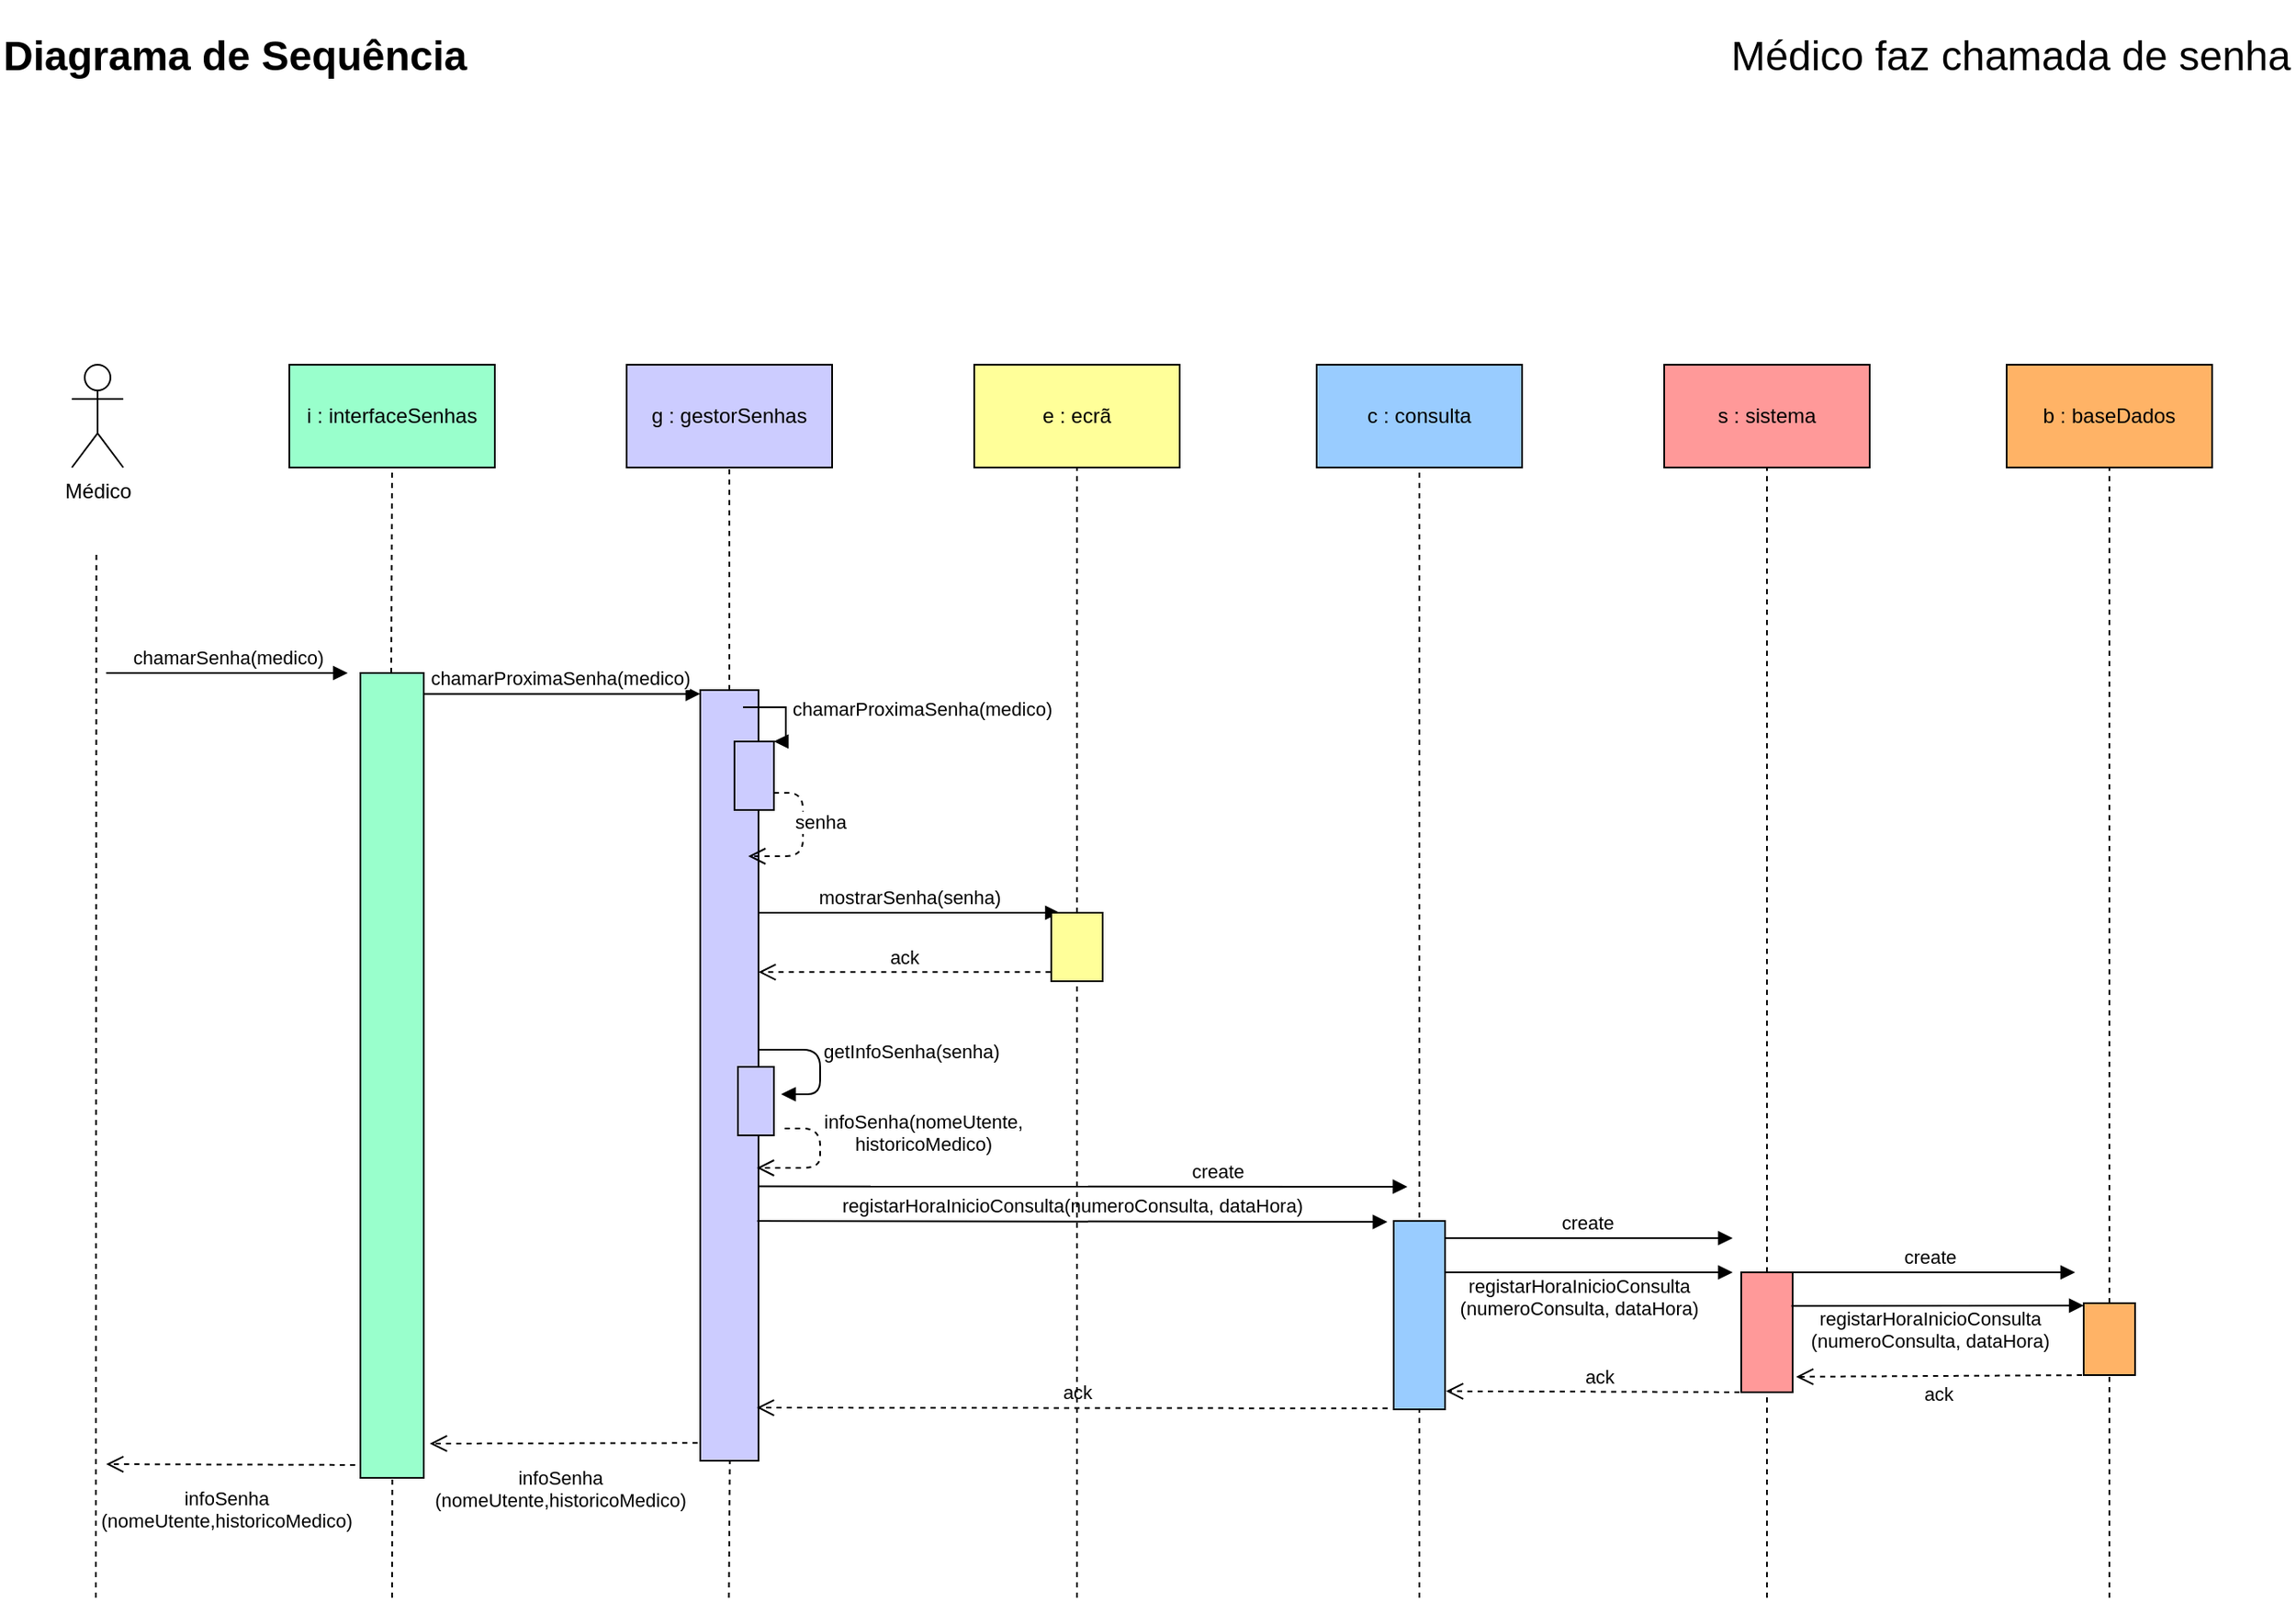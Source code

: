<mxfile version="14.2.7" type="google"><diagram id="KPWpJJTXzwz5KtmeBZoL" name="Page-1"><mxGraphModel dx="868" dy="425" grid="1" gridSize="10" guides="1" tooltips="1" connect="1" arrows="1" fold="1" page="1" pageScale="1" pageWidth="1654" pageHeight="1169" math="0" shadow="0"><root><mxCell id="0"/><mxCell id="1" parent="0"/><mxCell id="zjLNptAEmg7jdQ91Zu3a-8" value="mostrarSenha(senha)" style="html=1;verticalAlign=bottom;endArrow=block;" parent="1" edge="1"><mxGeometry width="80" relative="1" as="geometry"><mxPoint x="602" y="670" as="sourcePoint"/><mxPoint x="779" y="670" as="targetPoint"/></mxGeometry></mxCell><mxCell id="zjLNptAEmg7jdQ91Zu3a-1" value="chamarSenha(medico)" style="html=1;verticalAlign=bottom;endArrow=block;entryX=-0.2;entryY=0;entryDx=0;entryDy=0;entryPerimeter=0;" parent="1" target="zjLNptAEmg7jdQ91Zu3a-2" edge="1"><mxGeometry width="80" relative="1" as="geometry"><mxPoint x="222" y="530" as="sourcePoint"/><mxPoint x="369" y="530" as="targetPoint"/></mxGeometry></mxCell><mxCell id="zjLNptAEmg7jdQ91Zu3a-3" value="" style="html=1;points=[];perimeter=orthogonalPerimeter;fillColor=#CCCCFF;" parent="1" vertex="1"><mxGeometry x="569" y="540" width="34" height="450" as="geometry"/></mxCell><mxCell id="zjLNptAEmg7jdQ91Zu3a-4" value="chamarProximaSenha(medico)" style="html=1;verticalAlign=bottom;endArrow=block;exitX=0.956;exitY=0.026;exitDx=0;exitDy=0;exitPerimeter=0;" parent="1" source="zjLNptAEmg7jdQ91Zu3a-2" target="zjLNptAEmg7jdQ91Zu3a-3" edge="1"><mxGeometry width="80" relative="1" as="geometry"><mxPoint x="399" y="540" as="sourcePoint"/><mxPoint x="479" y="540" as="targetPoint"/></mxGeometry></mxCell><mxCell id="zjLNptAEmg7jdQ91Zu3a-5" value="" style="html=1;points=[];perimeter=orthogonalPerimeter;fillColor=#CCCCFF;" parent="1" vertex="1"><mxGeometry x="588.97" y="570" width="23.03" height="40" as="geometry"/></mxCell><mxCell id="zjLNptAEmg7jdQ91Zu3a-6" value="chamarProximaSenha(medico)" style="edgeStyle=orthogonalEdgeStyle;html=1;align=left;spacingLeft=2;endArrow=block;rounded=0;entryX=1;entryY=0;" parent="1" target="zjLNptAEmg7jdQ91Zu3a-5" edge="1"><mxGeometry relative="1" as="geometry"><mxPoint x="593.97" y="550" as="sourcePoint"/><Array as="points"><mxPoint x="618.97" y="550"/></Array></mxGeometry></mxCell><mxCell id="zjLNptAEmg7jdQ91Zu3a-7" value="senha" style="html=1;verticalAlign=bottom;endArrow=open;dashed=1;endSize=8;" parent="1" edge="1"><mxGeometry x="0.003" y="10" relative="1" as="geometry"><mxPoint x="612" y="600" as="sourcePoint"/><mxPoint x="597" y="637" as="targetPoint"/><Array as="points"><mxPoint x="629" y="600"/><mxPoint x="629" y="637"/></Array><mxPoint as="offset"/></mxGeometry></mxCell><mxCell id="zjLNptAEmg7jdQ91Zu3a-10" value="ack" style="html=1;verticalAlign=bottom;endArrow=open;dashed=1;endSize=8;exitX=-0.011;exitY=0.867;exitDx=0;exitDy=0;exitPerimeter=0;" parent="1" source="zjLNptAEmg7jdQ91Zu3a-9" target="zjLNptAEmg7jdQ91Zu3a-3" edge="1"><mxGeometry relative="1" as="geometry"><mxPoint x="749" y="690" as="sourcePoint"/><mxPoint x="669" y="690" as="targetPoint"/><Array as="points"/></mxGeometry></mxCell><mxCell id="zjLNptAEmg7jdQ91Zu3a-11" value="getInfoSenha(senha)" style="html=1;verticalAlign=bottom;endArrow=block;entryX=1.2;entryY=0.4;entryDx=0;entryDy=0;entryPerimeter=0;" parent="1" target="zjLNptAEmg7jdQ91Zu3a-12" edge="1"><mxGeometry x="0.085" y="53" width="80" relative="1" as="geometry"><mxPoint x="603" y="750" as="sourcePoint"/><mxPoint x="669" y="750" as="targetPoint"/><Array as="points"><mxPoint x="639" y="750"/><mxPoint x="639" y="776"/></Array><mxPoint as="offset"/></mxGeometry></mxCell><mxCell id="zjLNptAEmg7jdQ91Zu3a-12" value="" style="html=1;points=[];perimeter=orthogonalPerimeter;fillColor=#CCCCFF;" parent="1" vertex="1"><mxGeometry x="591" y="760" width="21" height="40" as="geometry"/></mxCell><mxCell id="zjLNptAEmg7jdQ91Zu3a-13" value="infoSenha(nomeUtente,&lt;br&gt;historicoMedico)" style="html=1;verticalAlign=bottom;endArrow=open;dashed=1;endSize=8;exitX=1.3;exitY=0.9;exitDx=0;exitDy=0;exitPerimeter=0;" parent="1" source="zjLNptAEmg7jdQ91Zu3a-12" edge="1"><mxGeometry x="-0.03" y="60" relative="1" as="geometry"><mxPoint x="676" y="819" as="sourcePoint"/><mxPoint x="602" y="819" as="targetPoint"/><Array as="points"><mxPoint x="639" y="796"/><mxPoint x="639" y="819"/></Array><mxPoint as="offset"/></mxGeometry></mxCell><mxCell id="zjLNptAEmg7jdQ91Zu3a-14" value="infoSenha&lt;br&gt;(nomeUtente,historicoMedico)" style="html=1;verticalAlign=bottom;endArrow=open;dashed=1;endSize=8;exitX=-0.046;exitY=0.977;exitDx=0;exitDy=0;exitPerimeter=0;" parent="1" source="zjLNptAEmg7jdQ91Zu3a-3" edge="1"><mxGeometry x="0.036" y="42" relative="1" as="geometry"><mxPoint x="542" y="980" as="sourcePoint"/><mxPoint x="411" y="980" as="targetPoint"/><mxPoint as="offset"/></mxGeometry></mxCell><mxCell id="zjLNptAEmg7jdQ91Zu3a-15" value="infoSenha&lt;br&gt;(nomeUtente,historicoMedico)" style="html=1;verticalAlign=bottom;endArrow=open;dashed=1;endSize=8;exitX=-0.083;exitY=0.984;exitDx=0;exitDy=0;exitPerimeter=0;" parent="1" source="zjLNptAEmg7jdQ91Zu3a-2" edge="1"><mxGeometry x="0.036" y="42" relative="1" as="geometry"><mxPoint x="379" y="990" as="sourcePoint"/><mxPoint x="222" y="992" as="targetPoint"/><mxPoint as="offset"/></mxGeometry></mxCell><mxCell id="zjLNptAEmg7jdQ91Zu3a-16" value="i : interfaceSenhas" style="rounded=0;whiteSpace=wrap;html=1;fillColor=#99FFCC;" parent="1" vertex="1"><mxGeometry x="329" y="350" width="120" height="60" as="geometry"/></mxCell><mxCell id="zjLNptAEmg7jdQ91Zu3a-17" value="e : ecrã" style="rounded=0;whiteSpace=wrap;html=1;fillColor=#FFFF99;" parent="1" vertex="1"><mxGeometry x="729" y="350" width="120" height="60" as="geometry"/></mxCell><mxCell id="zjLNptAEmg7jdQ91Zu3a-18" value="Médico" style="shape=umlActor;verticalLabelPosition=bottom;verticalAlign=top;html=1;outlineConnect=0;" parent="1" vertex="1"><mxGeometry x="202" y="350" width="30" height="60" as="geometry"/></mxCell><mxCell id="zjLNptAEmg7jdQ91Zu3a-19" value="" style="endArrow=none;dashed=1;html=1;" parent="1" edge="1"><mxGeometry width="50" height="50" relative="1" as="geometry"><mxPoint x="216" y="1070" as="sourcePoint"/><mxPoint x="216.29" y="460" as="targetPoint"/></mxGeometry></mxCell><mxCell id="zjLNptAEmg7jdQ91Zu3a-20" value="" style="endArrow=none;dashed=1;html=1;entryX=0.5;entryY=1;entryDx=0;entryDy=0;" parent="1" target="zjLNptAEmg7jdQ91Zu3a-16" edge="1"><mxGeometry width="50" height="50" relative="1" as="geometry"><mxPoint x="388.5" y="530" as="sourcePoint"/><mxPoint x="389" y="460" as="targetPoint"/></mxGeometry></mxCell><mxCell id="zjLNptAEmg7jdQ91Zu3a-21" value="" style="endArrow=none;dashed=1;html=1;entryX=0.5;entryY=1;entryDx=0;entryDy=0;" parent="1" source="zjLNptAEmg7jdQ91Zu3a-9" target="zjLNptAEmg7jdQ91Zu3a-17" edge="1"><mxGeometry width="50" height="50" relative="1" as="geometry"><mxPoint x="789" y="1070" as="sourcePoint"/><mxPoint x="789" y="460" as="targetPoint"/></mxGeometry></mxCell><mxCell id="zjLNptAEmg7jdQ91Zu3a-22" value="c : consulta" style="rounded=0;whiteSpace=wrap;html=1;fillColor=#99CCFF;" parent="1" vertex="1"><mxGeometry x="929" y="350" width="120" height="60" as="geometry"/></mxCell><mxCell id="zjLNptAEmg7jdQ91Zu3a-24" value="" style="endArrow=none;dashed=1;html=1;entryX=0.5;entryY=1;entryDx=0;entryDy=0;" parent="1" target="zjLNptAEmg7jdQ91Zu3a-22" edge="1"><mxGeometry width="50" height="50" relative="1" as="geometry"><mxPoint x="989" y="1070" as="sourcePoint"/><mxPoint x="989" y="460" as="targetPoint"/></mxGeometry></mxCell><mxCell id="zjLNptAEmg7jdQ91Zu3a-25" value="g : gestorSenhas" style="rounded=0;whiteSpace=wrap;html=1;fillColor=#CCCCFF;" parent="1" vertex="1"><mxGeometry x="526" y="350" width="120" height="60" as="geometry"/></mxCell><mxCell id="zjLNptAEmg7jdQ91Zu3a-27" value="" style="endArrow=none;dashed=1;html=1;entryX=0.5;entryY=1;entryDx=0;entryDy=0;" parent="1" target="zjLNptAEmg7jdQ91Zu3a-25" edge="1"><mxGeometry width="50" height="50" relative="1" as="geometry"><mxPoint x="586" y="540" as="sourcePoint"/><mxPoint x="586" y="460" as="targetPoint"/></mxGeometry></mxCell><mxCell id="vRThK8c73bMlXcTMMRKw-1" value="create" style="html=1;verticalAlign=bottom;endArrow=block;exitX=0.996;exitY=0.644;exitDx=0;exitDy=0;exitPerimeter=0;" parent="1" source="zjLNptAEmg7jdQ91Zu3a-3" edge="1"><mxGeometry x="0.417" width="80" relative="1" as="geometry"><mxPoint x="612" y="830" as="sourcePoint"/><mxPoint x="982" y="830" as="targetPoint"/><mxPoint as="offset"/></mxGeometry></mxCell><mxCell id="vRThK8c73bMlXcTMMRKw-2" value="registarHoraInicioConsulta(numeroConsulta, dataHora)" style="html=1;verticalAlign=bottom;endArrow=block;exitX=0.979;exitY=0.689;exitDx=0;exitDy=0;exitPerimeter=0;entryX=-0.122;entryY=0.005;entryDx=0;entryDy=0;entryPerimeter=0;" parent="1" source="zjLNptAEmg7jdQ91Zu3a-3" target="vRThK8c73bMlXcTMMRKw-3" edge="1"><mxGeometry width="80" relative="1" as="geometry"><mxPoint x="612" y="850" as="sourcePoint"/><mxPoint x="982" y="850" as="targetPoint"/></mxGeometry></mxCell><mxCell id="vRThK8c73bMlXcTMMRKw-4" value="s : sistema" style="rounded=0;whiteSpace=wrap;html=1;fillColor=#FF9999;" parent="1" vertex="1"><mxGeometry x="1132" y="350" width="120" height="60" as="geometry"/></mxCell><mxCell id="vRThK8c73bMlXcTMMRKw-5" value="" style="endArrow=none;dashed=1;html=1;entryX=0.5;entryY=1;entryDx=0;entryDy=0;" parent="1" source="vRThK8c73bMlXcTMMRKw-10" target="vRThK8c73bMlXcTMMRKw-4" edge="1"><mxGeometry width="50" height="50" relative="1" as="geometry"><mxPoint x="1192" y="1120.833" as="sourcePoint"/><mxPoint x="1192" y="460" as="targetPoint"/></mxGeometry></mxCell><mxCell id="vRThK8c73bMlXcTMMRKw-6" value="b : baseDados" style="rounded=0;whiteSpace=wrap;html=1;fillColor=#FFB366;" parent="1" vertex="1"><mxGeometry x="1332" y="350" width="120" height="60" as="geometry"/></mxCell><mxCell id="vRThK8c73bMlXcTMMRKw-7" value="" style="endArrow=none;dashed=1;html=1;entryX=0.5;entryY=1;entryDx=0;entryDy=0;" parent="1" source="vRThK8c73bMlXcTMMRKw-14" target="vRThK8c73bMlXcTMMRKw-6" edge="1"><mxGeometry width="50" height="50" relative="1" as="geometry"><mxPoint x="1392" y="1120.833" as="sourcePoint"/><mxPoint x="1392" y="460" as="targetPoint"/></mxGeometry></mxCell><mxCell id="vRThK8c73bMlXcTMMRKw-8" value="create" style="html=1;verticalAlign=bottom;endArrow=block;" parent="1" edge="1"><mxGeometry width="80" relative="1" as="geometry"><mxPoint x="1002" y="860" as="sourcePoint"/><mxPoint x="1172" y="860" as="targetPoint"/></mxGeometry></mxCell><mxCell id="vRThK8c73bMlXcTMMRKw-9" value="registarHoraInicioConsulta&lt;br&gt;(numeroConsulta, dataHora)" style="html=1;verticalAlign=bottom;endArrow=block;" parent="1" edge="1"><mxGeometry x="-0.059" y="-30" width="80" relative="1" as="geometry"><mxPoint x="1002" y="880" as="sourcePoint"/><mxPoint x="1172" y="880" as="targetPoint"/><mxPoint as="offset"/></mxGeometry></mxCell><mxCell id="vRThK8c73bMlXcTMMRKw-10" value="" style="html=1;points=[];perimeter=orthogonalPerimeter;fillColor=#FF9999;" parent="1" vertex="1"><mxGeometry x="1177" y="880" width="30" height="70" as="geometry"/></mxCell><mxCell id="vRThK8c73bMlXcTMMRKw-11" value="" style="endArrow=none;dashed=1;html=1;" parent="1" target="vRThK8c73bMlXcTMMRKw-10" edge="1"><mxGeometry width="50" height="50" relative="1" as="geometry"><mxPoint x="1192" y="1070" as="sourcePoint"/><mxPoint x="1192" y="460" as="targetPoint"/></mxGeometry></mxCell><mxCell id="vRThK8c73bMlXcTMMRKw-12" value="create" style="html=1;verticalAlign=bottom;endArrow=block;" parent="1" edge="1"><mxGeometry width="80" relative="1" as="geometry"><mxPoint x="1202" y="880" as="sourcePoint"/><mxPoint x="1372" y="880" as="targetPoint"/></mxGeometry></mxCell><mxCell id="vRThK8c73bMlXcTMMRKw-13" value="registarHoraInicioConsulta&lt;br&gt;(numeroConsulta, dataHora)" style="html=1;verticalAlign=bottom;endArrow=block;entryX=0;entryY=0.033;entryDx=0;entryDy=0;entryPerimeter=0;exitX=0.976;exitY=0.28;exitDx=0;exitDy=0;exitPerimeter=0;" parent="1" source="vRThK8c73bMlXcTMMRKw-10" target="vRThK8c73bMlXcTMMRKw-14" edge="1"><mxGeometry x="-0.059" y="-30" width="80" relative="1" as="geometry"><mxPoint x="1212" y="900" as="sourcePoint"/><mxPoint x="1382" y="900" as="targetPoint"/><mxPoint as="offset"/></mxGeometry></mxCell><mxCell id="vRThK8c73bMlXcTMMRKw-15" value="ack" style="html=1;verticalAlign=bottom;endArrow=open;dashed=1;endSize=8;exitX=0;exitY=0.56;exitDx=0;exitDy=0;exitPerimeter=0;entryX=1.067;entryY=0.871;entryDx=0;entryDy=0;entryPerimeter=0;" parent="1" target="vRThK8c73bMlXcTMMRKw-10" edge="1"><mxGeometry x="0.042" y="19" relative="1" as="geometry"><mxPoint x="1382" y="940" as="sourcePoint"/><mxPoint x="1212" y="940" as="targetPoint"/><mxPoint as="offset"/></mxGeometry></mxCell><mxCell id="vRThK8c73bMlXcTMMRKw-16" value="ack" style="html=1;verticalAlign=bottom;endArrow=open;dashed=1;endSize=8;exitX=0;exitY=0.56;exitDx=0;exitDy=0;exitPerimeter=0;entryX=1.126;entryY=0.594;entryDx=0;entryDy=0;entryPerimeter=0;" parent="1" edge="1"><mxGeometry relative="1" as="geometry"><mxPoint x="1182" y="950" as="sourcePoint"/><mxPoint x="1004.52" y="949.4" as="targetPoint"/></mxGeometry></mxCell><mxCell id="vRThK8c73bMlXcTMMRKw-17" value="ack" style="html=1;verticalAlign=bottom;endArrow=open;dashed=1;endSize=8;exitX=0;exitY=0.56;exitDx=0;exitDy=0;exitPerimeter=0;" parent="1" edge="1"><mxGeometry relative="1" as="geometry"><mxPoint x="976.48" y="959.42" as="sourcePoint"/><mxPoint x="602" y="959" as="targetPoint"/></mxGeometry></mxCell><mxCell id="vRThK8c73bMlXcTMMRKw-14" value="" style="html=1;points=[];perimeter=orthogonalPerimeter;fillColor=#FFB366;" parent="1" vertex="1"><mxGeometry x="1377" y="898" width="30" height="42" as="geometry"/></mxCell><mxCell id="cSKOT7Nfg477j-xBIbyI-1" value="" style="endArrow=none;dashed=1;html=1;entryX=0.5;entryY=1;entryDx=0;entryDy=0;" parent="1" target="vRThK8c73bMlXcTMMRKw-14" edge="1"><mxGeometry width="50" height="50" relative="1" as="geometry"><mxPoint x="1392" y="1070" as="sourcePoint"/><mxPoint x="1392" y="410" as="targetPoint"/></mxGeometry></mxCell><mxCell id="zjLNptAEmg7jdQ91Zu3a-2" value="" style="html=1;points=[];perimeter=orthogonalPerimeter;fillColor=#99FFCC;" parent="1" vertex="1"><mxGeometry x="370.5" y="530" width="37" height="470" as="geometry"/></mxCell><mxCell id="zjLNptAEmg7jdQ91Zu3a-9" value="" style="html=1;points=[];perimeter=orthogonalPerimeter;fillColor=#FFFF99;" parent="1" vertex="1"><mxGeometry x="774" y="670" width="30" height="40" as="geometry"/></mxCell><mxCell id="cSKOT7Nfg477j-xBIbyI-2" value="" style="endArrow=none;dashed=1;html=1;entryX=0.5;entryY=1;entryDx=0;entryDy=0;" parent="1" target="zjLNptAEmg7jdQ91Zu3a-9" edge="1"><mxGeometry width="50" height="50" relative="1" as="geometry"><mxPoint x="789" y="1070.0" as="sourcePoint"/><mxPoint x="789" y="410" as="targetPoint"/></mxGeometry></mxCell><mxCell id="vRThK8c73bMlXcTMMRKw-3" value="" style="html=1;points=[];perimeter=orthogonalPerimeter;fillColor=#99CCFF;" parent="1" vertex="1"><mxGeometry x="974" y="850" width="30" height="110" as="geometry"/></mxCell><mxCell id="cSKOT7Nfg477j-xBIbyI-3" value="" style="endArrow=none;dashed=1;html=1;entryX=0.508;entryY=1.001;entryDx=0;entryDy=0;entryPerimeter=0;" parent="1" target="zjLNptAEmg7jdQ91Zu3a-3" edge="1"><mxGeometry width="50" height="50" relative="1" as="geometry"><mxPoint x="585.71" y="1070" as="sourcePoint"/><mxPoint x="585.71" y="1020" as="targetPoint"/></mxGeometry></mxCell><mxCell id="cSKOT7Nfg477j-xBIbyI-4" value="" style="endArrow=none;dashed=1;html=1;entryX=0.48;entryY=0.999;entryDx=0;entryDy=0;entryPerimeter=0;" parent="1" edge="1"><mxGeometry width="50" height="50" relative="1" as="geometry"><mxPoint x="389" y="1070" as="sourcePoint"/><mxPoint x="389.16" y="1000.0" as="targetPoint"/></mxGeometry></mxCell><mxCell id="cSKOT7Nfg477j-xBIbyI-10" value="" style="group" parent="1" vertex="1" connectable="0"><mxGeometry x="160" y="160" width="1340" height="20" as="geometry"/></mxCell><mxCell id="cSKOT7Nfg477j-xBIbyI-5" value="" style="group" parent="cSKOT7Nfg477j-xBIbyI-10" vertex="1" connectable="0"><mxGeometry width="920" height="20" as="geometry"/></mxCell><mxCell id="cSKOT7Nfg477j-xBIbyI-6" value="&lt;h6&gt;&lt;font style=&quot;font-size: 24px&quot;&gt;Diagrama de Sequência&lt;/font&gt;&lt;/h6&gt;" style="text;html=1;strokeColor=none;fillColor=none;align=left;verticalAlign=middle;whiteSpace=wrap;rounded=0;" parent="cSKOT7Nfg477j-xBIbyI-5" vertex="1"><mxGeometry width="320" height="20" as="geometry"/></mxCell><mxCell id="cSKOT7Nfg477j-xBIbyI-7" value="&lt;p&gt;&lt;font style=&quot;font-size: 24px&quot;&gt;Médico faz chamada de senha&lt;/font&gt;&lt;/p&gt;" style="text;html=1;strokeColor=none;fillColor=none;align=right;verticalAlign=middle;whiteSpace=wrap;rounded=0;" parent="cSKOT7Nfg477j-xBIbyI-10" vertex="1"><mxGeometry x="930" width="410" height="20" as="geometry"/></mxCell></root></mxGraphModel></diagram></mxfile>